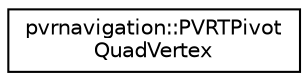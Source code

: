 digraph "Graphical Class Hierarchy"
{
  edge [fontname="Helvetica",fontsize="10",labelfontname="Helvetica",labelfontsize="10"];
  node [fontname="Helvetica",fontsize="10",shape=record];
  rankdir="LR";
  Node1 [label="pvrnavigation::PVRTPivot\lQuadVertex",height=0.2,width=0.4,color="black", fillcolor="white", style="filled",URL="$structpvrnavigation_1_1_p_v_r_t_pivot_quad_vertex.html"];
}
